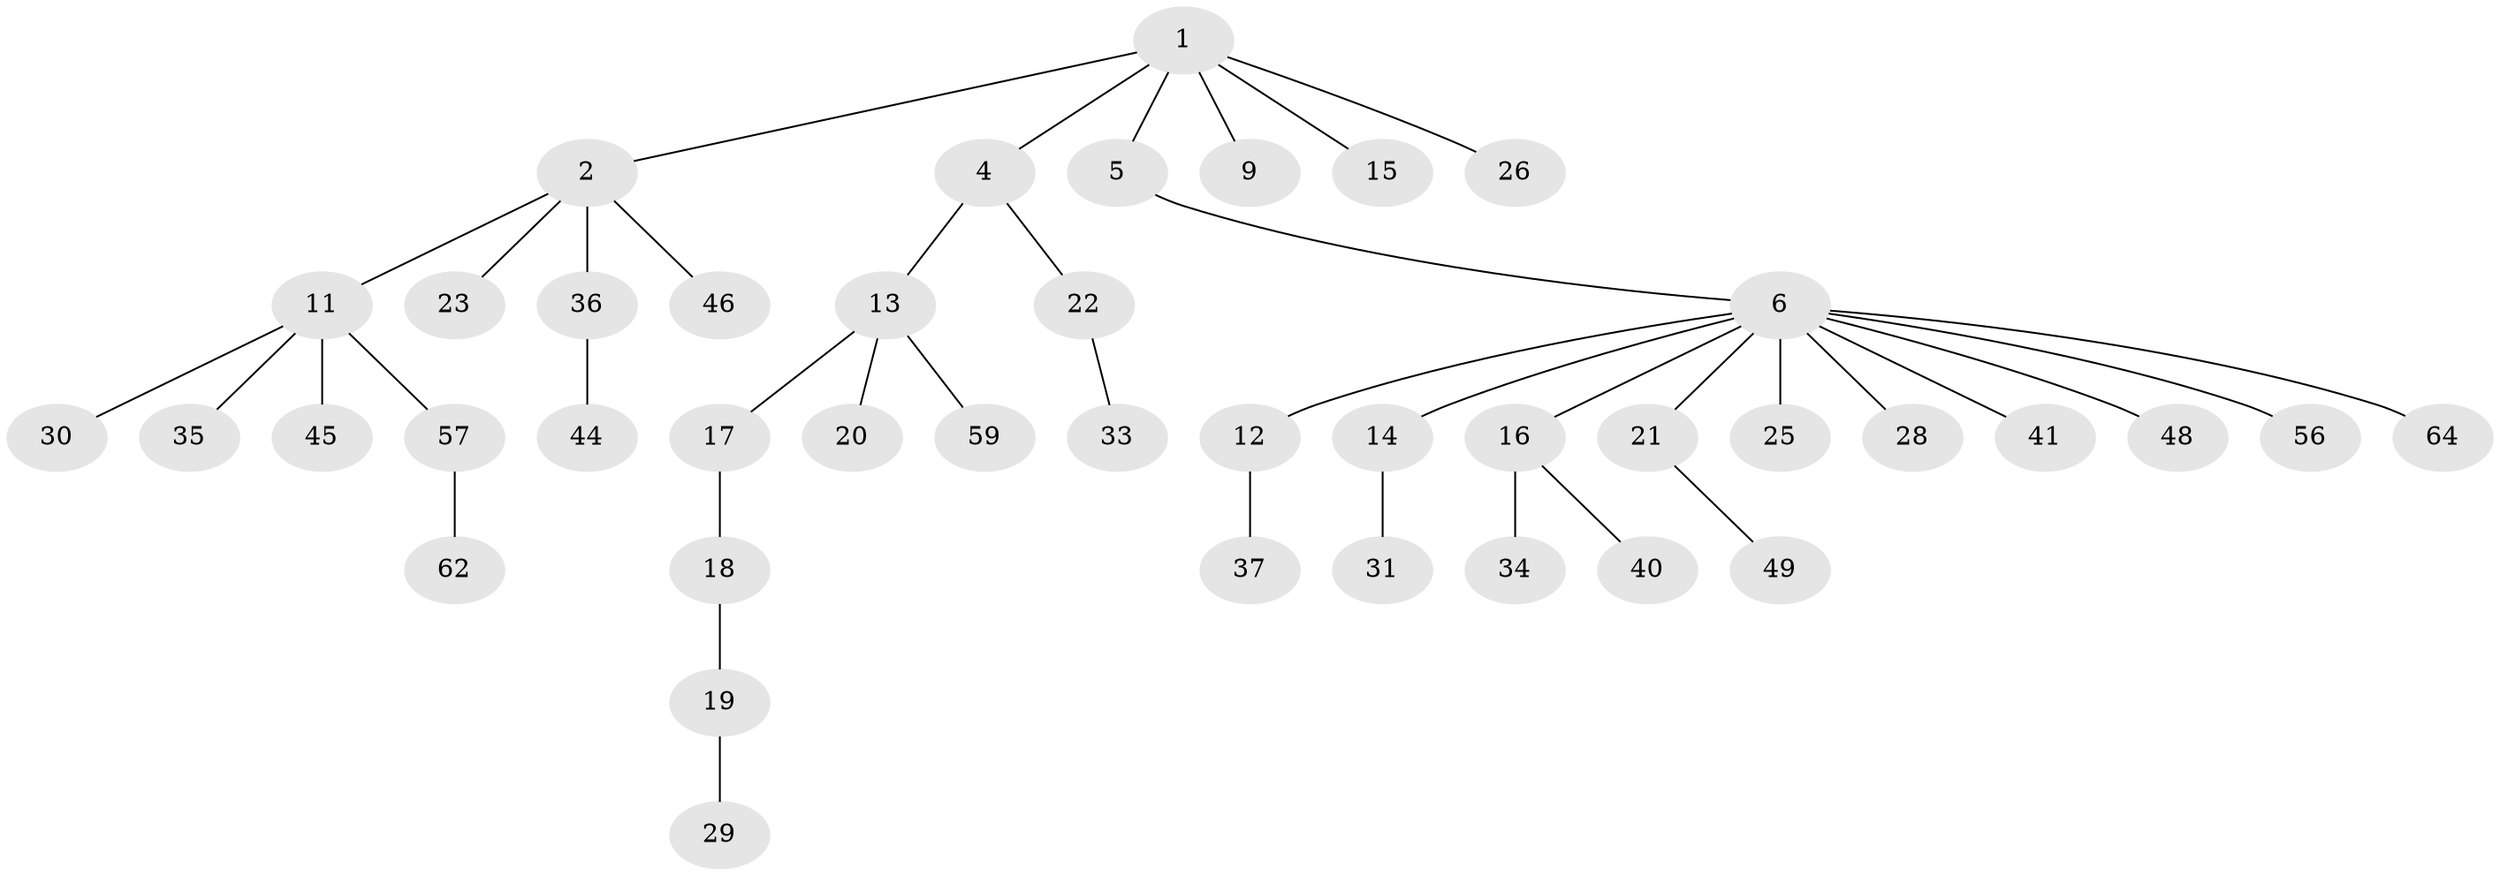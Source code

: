 // Generated by graph-tools (version 1.1) at 2025/52/02/27/25 19:52:09]
// undirected, 42 vertices, 41 edges
graph export_dot {
graph [start="1"]
  node [color=gray90,style=filled];
  1 [super="+3"];
  2 [super="+7"];
  4 [super="+47"];
  5;
  6 [super="+8"];
  9 [super="+10"];
  11 [super="+32"];
  12 [super="+53"];
  13 [super="+27"];
  14 [super="+60"];
  15;
  16 [super="+54"];
  17;
  18 [super="+51"];
  19 [super="+50"];
  20;
  21 [super="+39"];
  22 [super="+24"];
  23 [super="+43"];
  25 [super="+42"];
  26 [super="+55"];
  28;
  29;
  30;
  31;
  33 [super="+52"];
  34;
  35 [super="+38"];
  36 [super="+65"];
  37;
  40;
  41 [super="+61"];
  44;
  45 [super="+58"];
  46 [super="+63"];
  48;
  49;
  56;
  57;
  59;
  62;
  64;
  1 -- 2;
  1 -- 5;
  1 -- 26;
  1 -- 4;
  1 -- 9;
  1 -- 15;
  2 -- 11;
  2 -- 36;
  2 -- 46;
  2 -- 23;
  4 -- 13;
  4 -- 22;
  5 -- 6;
  6 -- 12;
  6 -- 21;
  6 -- 25;
  6 -- 28;
  6 -- 41;
  6 -- 48;
  6 -- 64;
  6 -- 16;
  6 -- 56;
  6 -- 14;
  11 -- 30;
  11 -- 35;
  11 -- 45;
  11 -- 57;
  12 -- 37;
  13 -- 17;
  13 -- 20;
  13 -- 59;
  14 -- 31;
  16 -- 34;
  16 -- 40;
  17 -- 18;
  18 -- 19;
  19 -- 29;
  21 -- 49;
  22 -- 33;
  36 -- 44;
  57 -- 62;
}
